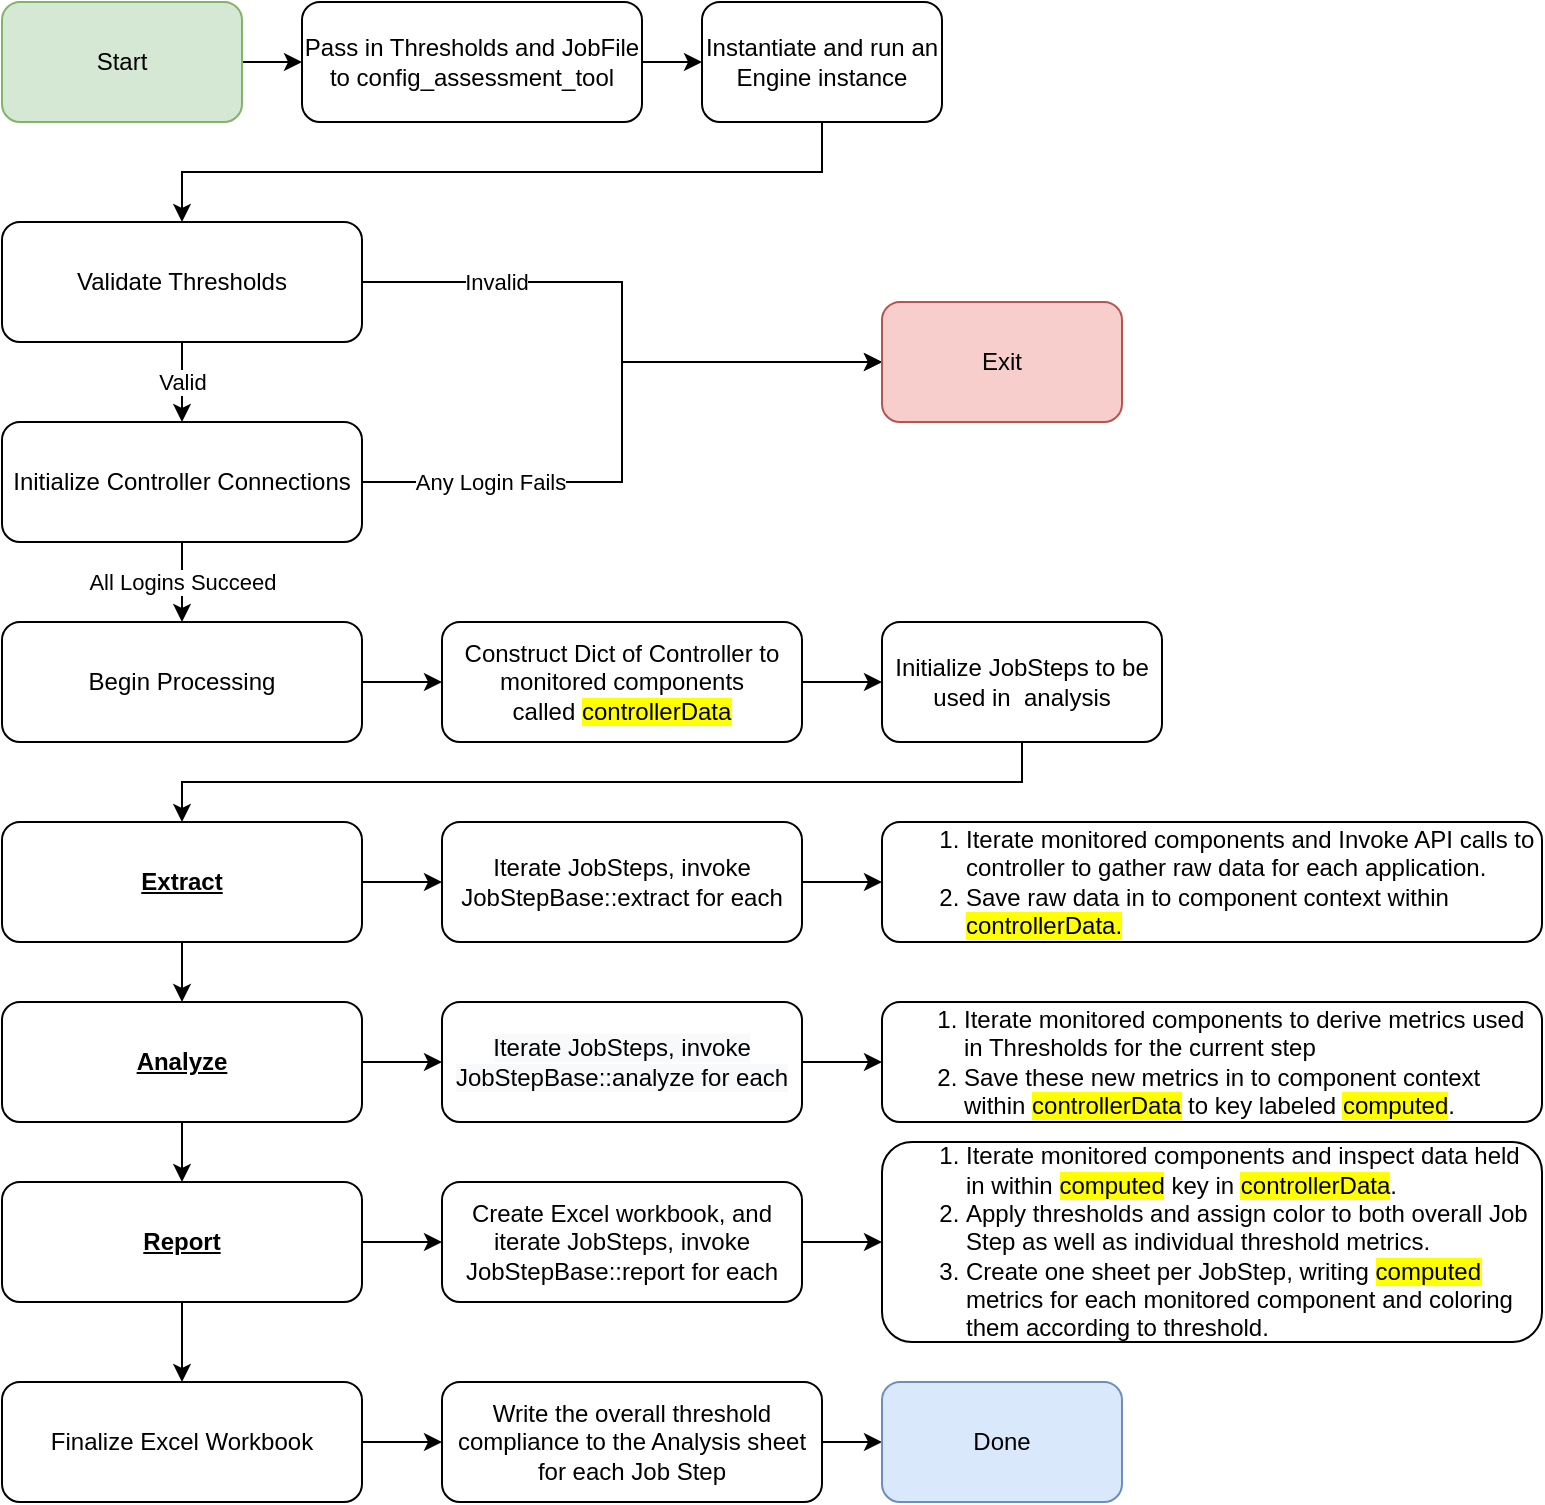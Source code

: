 <mxfile version="14.9.2" type="device"><diagram id="189dm8DhsANhzlzVvvAb" name="Page-1"><mxGraphModel dx="1186" dy="763" grid="1" gridSize="10" guides="1" tooltips="1" connect="1" arrows="1" fold="1" page="1" pageScale="1" pageWidth="850" pageHeight="1100" math="0" shadow="0"><root><mxCell id="0"/><mxCell id="1" parent="0"/><mxCell id="9zfPAWhxmv_EThNihYac-25" style="edgeStyle=orthogonalEdgeStyle;rounded=0;orthogonalLoop=1;jettySize=auto;html=1;exitX=0.5;exitY=1;exitDx=0;exitDy=0;entryX=0.5;entryY=0;entryDx=0;entryDy=0;" edge="1" parent="1" source="9zfPAWhxmv_EThNihYac-2" target="9zfPAWhxmv_EThNihYac-9"><mxGeometry relative="1" as="geometry"/></mxCell><mxCell id="9zfPAWhxmv_EThNihYac-2" value="Instantiate and run an Engine instance" style="rounded=1;whiteSpace=wrap;html=1;" vertex="1" parent="1"><mxGeometry x="410" y="120" width="120" height="60" as="geometry"/></mxCell><mxCell id="9zfPAWhxmv_EThNihYac-13" value="Valid" style="edgeStyle=orthogonalEdgeStyle;rounded=0;orthogonalLoop=1;jettySize=auto;html=1;" edge="1" parent="1" source="9zfPAWhxmv_EThNihYac-9" target="9zfPAWhxmv_EThNihYac-12"><mxGeometry relative="1" as="geometry"/></mxCell><mxCell id="9zfPAWhxmv_EThNihYac-26" value="Invalid" style="edgeStyle=orthogonalEdgeStyle;rounded=0;orthogonalLoop=1;jettySize=auto;html=1;exitX=1;exitY=0.5;exitDx=0;exitDy=0;entryX=0;entryY=0.5;entryDx=0;entryDy=0;" edge="1" parent="1" source="9zfPAWhxmv_EThNihYac-9" target="9zfPAWhxmv_EThNihYac-61"><mxGeometry x="-0.556" relative="1" as="geometry"><mxPoint x="530" y="290" as="targetPoint"/><mxPoint as="offset"/></mxGeometry></mxCell><mxCell id="9zfPAWhxmv_EThNihYac-9" value="Validate Thresholds" style="rounded=1;whiteSpace=wrap;html=1;" vertex="1" parent="1"><mxGeometry x="60" y="230" width="180" height="60" as="geometry"/></mxCell><mxCell id="9zfPAWhxmv_EThNihYac-27" value="Any Login Fails" style="edgeStyle=orthogonalEdgeStyle;rounded=0;orthogonalLoop=1;jettySize=auto;html=1;entryX=0;entryY=0.5;entryDx=0;entryDy=0;" edge="1" parent="1" source="9zfPAWhxmv_EThNihYac-12" target="9zfPAWhxmv_EThNihYac-61"><mxGeometry x="-0.6" relative="1" as="geometry"><mxPoint x="500" y="310" as="targetPoint"/><mxPoint as="offset"/></mxGeometry></mxCell><mxCell id="9zfPAWhxmv_EThNihYac-30" value="All Logins Succeed" style="edgeStyle=orthogonalEdgeStyle;rounded=0;orthogonalLoop=1;jettySize=auto;html=1;" edge="1" parent="1" source="9zfPAWhxmv_EThNihYac-12" target="9zfPAWhxmv_EThNihYac-29"><mxGeometry relative="1" as="geometry"/></mxCell><mxCell id="9zfPAWhxmv_EThNihYac-12" value="Initialize Controller Connections" style="rounded=1;whiteSpace=wrap;html=1;" vertex="1" parent="1"><mxGeometry x="60" y="330" width="180" height="60" as="geometry"/></mxCell><mxCell id="9zfPAWhxmv_EThNihYac-23" style="edgeStyle=orthogonalEdgeStyle;rounded=0;orthogonalLoop=1;jettySize=auto;html=1;exitX=1;exitY=0.5;exitDx=0;exitDy=0;entryX=0;entryY=0.5;entryDx=0;entryDy=0;" edge="1" parent="1" source="9zfPAWhxmv_EThNihYac-62" target="9zfPAWhxmv_EThNihYac-18"><mxGeometry relative="1" as="geometry"><mxPoint x="180" y="150" as="sourcePoint"/></mxGeometry></mxCell><mxCell id="9zfPAWhxmv_EThNihYac-24" style="edgeStyle=orthogonalEdgeStyle;rounded=0;orthogonalLoop=1;jettySize=auto;html=1;exitX=1;exitY=0.5;exitDx=0;exitDy=0;entryX=0;entryY=0.5;entryDx=0;entryDy=0;" edge="1" parent="1" source="9zfPAWhxmv_EThNihYac-18" target="9zfPAWhxmv_EThNihYac-2"><mxGeometry relative="1" as="geometry"/></mxCell><mxCell id="9zfPAWhxmv_EThNihYac-18" value="Pass in Thresholds and JobFile to config_assessment_tool" style="rounded=1;whiteSpace=wrap;html=1;" vertex="1" parent="1"><mxGeometry x="210" y="120" width="170" height="60" as="geometry"/></mxCell><mxCell id="9zfPAWhxmv_EThNihYac-32" value="" style="edgeStyle=orthogonalEdgeStyle;rounded=0;orthogonalLoop=1;jettySize=auto;html=1;" edge="1" parent="1" source="9zfPAWhxmv_EThNihYac-29" target="9zfPAWhxmv_EThNihYac-31"><mxGeometry relative="1" as="geometry"/></mxCell><mxCell id="9zfPAWhxmv_EThNihYac-29" value="Begin Processing" style="rounded=1;whiteSpace=wrap;html=1;" vertex="1" parent="1"><mxGeometry x="60" y="430" width="180" height="60" as="geometry"/></mxCell><mxCell id="9zfPAWhxmv_EThNihYac-34" value="" style="edgeStyle=orthogonalEdgeStyle;rounded=0;orthogonalLoop=1;jettySize=auto;html=1;" edge="1" parent="1" source="9zfPAWhxmv_EThNihYac-31" target="9zfPAWhxmv_EThNihYac-33"><mxGeometry relative="1" as="geometry"/></mxCell><mxCell id="9zfPAWhxmv_EThNihYac-31" value="Construct Dict of Controller to monitored components called&amp;nbsp;&lt;span style=&quot;background-color: rgb(255 , 255 , 0)&quot;&gt;controllerData&lt;/span&gt;" style="rounded=1;whiteSpace=wrap;html=1;" vertex="1" parent="1"><mxGeometry x="280" y="430" width="180" height="60" as="geometry"/></mxCell><mxCell id="9zfPAWhxmv_EThNihYac-36" value="" style="edgeStyle=orthogonalEdgeStyle;rounded=0;orthogonalLoop=1;jettySize=auto;html=1;exitX=0.5;exitY=1;exitDx=0;exitDy=0;" edge="1" parent="1" source="9zfPAWhxmv_EThNihYac-33" target="9zfPAWhxmv_EThNihYac-35"><mxGeometry relative="1" as="geometry"><Array as="points"><mxPoint x="570" y="510"/><mxPoint x="150" y="510"/></Array></mxGeometry></mxCell><mxCell id="9zfPAWhxmv_EThNihYac-33" value="Initialize JobSteps to be used in&amp;nbsp; analysis" style="rounded=1;whiteSpace=wrap;html=1;" vertex="1" parent="1"><mxGeometry x="500" y="430" width="140" height="60" as="geometry"/></mxCell><mxCell id="9zfPAWhxmv_EThNihYac-38" value="" style="edgeStyle=orthogonalEdgeStyle;rounded=0;orthogonalLoop=1;jettySize=auto;html=1;" edge="1" parent="1" source="9zfPAWhxmv_EThNihYac-35" target="9zfPAWhxmv_EThNihYac-37"><mxGeometry relative="1" as="geometry"/></mxCell><mxCell id="9zfPAWhxmv_EThNihYac-42" value="" style="edgeStyle=orthogonalEdgeStyle;rounded=0;orthogonalLoop=1;jettySize=auto;html=1;" edge="1" parent="1" source="9zfPAWhxmv_EThNihYac-35" target="9zfPAWhxmv_EThNihYac-41"><mxGeometry relative="1" as="geometry"/></mxCell><mxCell id="9zfPAWhxmv_EThNihYac-35" value="&lt;b&gt;&lt;u&gt;Extract&lt;/u&gt;&lt;/b&gt;" style="rounded=1;whiteSpace=wrap;html=1;" vertex="1" parent="1"><mxGeometry x="60" y="530" width="180" height="60" as="geometry"/></mxCell><mxCell id="9zfPAWhxmv_EThNihYac-40" value="" style="edgeStyle=orthogonalEdgeStyle;rounded=0;orthogonalLoop=1;jettySize=auto;html=1;" edge="1" parent="1" source="9zfPAWhxmv_EThNihYac-37" target="9zfPAWhxmv_EThNihYac-39"><mxGeometry relative="1" as="geometry"/></mxCell><mxCell id="9zfPAWhxmv_EThNihYac-44" value="" style="edgeStyle=orthogonalEdgeStyle;rounded=0;orthogonalLoop=1;jettySize=auto;html=1;" edge="1" parent="1" source="9zfPAWhxmv_EThNihYac-37" target="9zfPAWhxmv_EThNihYac-43"><mxGeometry relative="1" as="geometry"/></mxCell><mxCell id="9zfPAWhxmv_EThNihYac-37" value="&lt;b&gt;&lt;u&gt;Analyze&lt;/u&gt;&lt;/b&gt;" style="rounded=1;whiteSpace=wrap;html=1;" vertex="1" parent="1"><mxGeometry x="60" y="620" width="180" height="60" as="geometry"/></mxCell><mxCell id="9zfPAWhxmv_EThNihYac-46" value="" style="edgeStyle=orthogonalEdgeStyle;rounded=0;orthogonalLoop=1;jettySize=auto;html=1;" edge="1" parent="1" source="9zfPAWhxmv_EThNihYac-39" target="9zfPAWhxmv_EThNihYac-45"><mxGeometry relative="1" as="geometry"/></mxCell><mxCell id="9zfPAWhxmv_EThNihYac-56" value="" style="edgeStyle=orthogonalEdgeStyle;rounded=0;orthogonalLoop=1;jettySize=auto;html=1;" edge="1" parent="1" source="9zfPAWhxmv_EThNihYac-39" target="9zfPAWhxmv_EThNihYac-55"><mxGeometry relative="1" as="geometry"/></mxCell><mxCell id="9zfPAWhxmv_EThNihYac-39" value="&lt;b&gt;&lt;u&gt;Report&lt;/u&gt;&lt;/b&gt;" style="rounded=1;whiteSpace=wrap;html=1;" vertex="1" parent="1"><mxGeometry x="60" y="710" width="180" height="60" as="geometry"/></mxCell><mxCell id="9zfPAWhxmv_EThNihYac-48" value="" style="edgeStyle=orthogonalEdgeStyle;rounded=0;orthogonalLoop=1;jettySize=auto;html=1;" edge="1" parent="1" source="9zfPAWhxmv_EThNihYac-41" target="9zfPAWhxmv_EThNihYac-47"><mxGeometry relative="1" as="geometry"/></mxCell><mxCell id="9zfPAWhxmv_EThNihYac-41" value="Iterate JobSteps, invoke JobStepBase::extract for each" style="rounded=1;whiteSpace=wrap;html=1;" vertex="1" parent="1"><mxGeometry x="280" y="530" width="180" height="60" as="geometry"/></mxCell><mxCell id="9zfPAWhxmv_EThNihYac-50" value="" style="edgeStyle=orthogonalEdgeStyle;rounded=0;orthogonalLoop=1;jettySize=auto;html=1;" edge="1" parent="1" source="9zfPAWhxmv_EThNihYac-43" target="9zfPAWhxmv_EThNihYac-49"><mxGeometry relative="1" as="geometry"/></mxCell><mxCell id="9zfPAWhxmv_EThNihYac-43" value="&lt;span style=&quot;color: rgb(0 , 0 , 0) ; font-family: &amp;#34;helvetica&amp;#34; ; font-size: 12px ; font-style: normal ; font-weight: 400 ; letter-spacing: normal ; text-align: center ; text-indent: 0px ; text-transform: none ; word-spacing: 0px ; background-color: rgb(248 , 249 , 250) ; display: inline ; float: none&quot;&gt;Iterate JobSteps, invoke JobStepBase::analyze for each&lt;/span&gt;" style="rounded=1;whiteSpace=wrap;html=1;" vertex="1" parent="1"><mxGeometry x="280" y="620" width="180" height="60" as="geometry"/></mxCell><mxCell id="9zfPAWhxmv_EThNihYac-54" value="" style="edgeStyle=orthogonalEdgeStyle;rounded=0;orthogonalLoop=1;jettySize=auto;html=1;" edge="1" parent="1" source="9zfPAWhxmv_EThNihYac-45" target="9zfPAWhxmv_EThNihYac-53"><mxGeometry relative="1" as="geometry"/></mxCell><mxCell id="9zfPAWhxmv_EThNihYac-45" value="Create Excel workbook, and iterate JobSteps, invoke JobStepBase::report for each" style="rounded=1;whiteSpace=wrap;html=1;" vertex="1" parent="1"><mxGeometry x="280" y="710" width="180" height="60" as="geometry"/></mxCell><mxCell id="9zfPAWhxmv_EThNihYac-47" value="&lt;ol&gt;&lt;li&gt;Iterate monitored components and Invoke API calls to controller to gather raw data for each application.&lt;/li&gt;&lt;li&gt;Save raw data in to component context within &lt;span style=&quot;background-color: rgb(255 , 255 , 0)&quot;&gt;controllerData.&lt;/span&gt;&lt;/li&gt;&lt;/ol&gt;" style="rounded=1;whiteSpace=wrap;html=1;align=left;" vertex="1" parent="1"><mxGeometry x="500" y="530" width="330" height="60" as="geometry"/></mxCell><mxCell id="9zfPAWhxmv_EThNihYac-49" value="&lt;ol style=&quot;text-align: left&quot;&gt;&lt;li&gt;Iterate monitored components to derive metrics used in Thresholds for the current step&lt;/li&gt;&lt;li&gt;Save these new metrics in to component context within&amp;nbsp;&lt;span style=&quot;background-color: rgb(255 , 255 , 0)&quot;&gt;controllerData&lt;/span&gt;&lt;span style=&quot;background-color: rgb(255 , 255 , 255)&quot;&gt; to key labeled &lt;/span&gt;&lt;span style=&quot;background-color: rgb(255 , 255 , 0)&quot;&gt;computed&lt;/span&gt;&lt;span style=&quot;background-color: rgb(255 , 255 , 255)&quot;&gt;.&lt;/span&gt;&lt;/li&gt;&lt;/ol&gt;" style="rounded=1;whiteSpace=wrap;html=1;" vertex="1" parent="1"><mxGeometry x="500" y="620" width="330" height="60" as="geometry"/></mxCell><mxCell id="9zfPAWhxmv_EThNihYac-53" value="&lt;ol&gt;&lt;li&gt;Iterate monitored components and inspect data held in within&lt;span style=&quot;background-color: rgb(255 , 255 , 255)&quot;&gt;&amp;nbsp;&lt;/span&gt;&lt;span style=&quot;background-color: rgb(255 , 255 , 0)&quot;&gt;computed&lt;/span&gt;&lt;span style=&quot;background-color: rgb(255 , 255 , 255)&quot;&gt;&amp;nbsp;key in&amp;nbsp;&lt;/span&gt;&lt;span style=&quot;background-color: rgb(255 , 255 , 0)&quot;&gt;controllerData&lt;/span&gt;.&lt;/li&gt;&lt;li&gt;Apply thresholds and assign color to both overall Job Step as well as individual threshold metrics.&lt;/li&gt;&lt;li&gt;Create one sheet per JobStep, writing &lt;span style=&quot;background-color: rgb(255 , 255 , 0)&quot;&gt;computed&lt;/span&gt; metrics for each monitored component and coloring them according to threshold.&amp;nbsp;&lt;/li&gt;&lt;/ol&gt;" style="rounded=1;whiteSpace=wrap;html=1;align=left;" vertex="1" parent="1"><mxGeometry x="500" y="690" width="330" height="100" as="geometry"/></mxCell><mxCell id="9zfPAWhxmv_EThNihYac-58" value="" style="edgeStyle=orthogonalEdgeStyle;rounded=0;orthogonalLoop=1;jettySize=auto;html=1;" edge="1" parent="1" source="9zfPAWhxmv_EThNihYac-55" target="9zfPAWhxmv_EThNihYac-57"><mxGeometry relative="1" as="geometry"/></mxCell><mxCell id="9zfPAWhxmv_EThNihYac-55" value="Finalize Excel Workbook" style="rounded=1;whiteSpace=wrap;html=1;" vertex="1" parent="1"><mxGeometry x="60" y="810" width="180" height="60" as="geometry"/></mxCell><mxCell id="9zfPAWhxmv_EThNihYac-60" value="" style="edgeStyle=orthogonalEdgeStyle;rounded=0;orthogonalLoop=1;jettySize=auto;html=1;" edge="1" parent="1" source="9zfPAWhxmv_EThNihYac-57" target="9zfPAWhxmv_EThNihYac-59"><mxGeometry relative="1" as="geometry"/></mxCell><mxCell id="9zfPAWhxmv_EThNihYac-57" value="Write the overall threshold compliance to the Analysis sheet for each Job Step" style="rounded=1;whiteSpace=wrap;html=1;" vertex="1" parent="1"><mxGeometry x="280" y="810" width="190" height="60" as="geometry"/></mxCell><mxCell id="9zfPAWhxmv_EThNihYac-59" value="Done" style="rounded=1;whiteSpace=wrap;html=1;fillColor=#dae8fc;strokeColor=#6c8ebf;" vertex="1" parent="1"><mxGeometry x="500" y="810" width="120" height="60" as="geometry"/></mxCell><mxCell id="9zfPAWhxmv_EThNihYac-61" value="Exit" style="rounded=1;whiteSpace=wrap;html=1;fillColor=#f8cecc;strokeColor=#b85450;" vertex="1" parent="1"><mxGeometry x="500" y="270" width="120" height="60" as="geometry"/></mxCell><mxCell id="9zfPAWhxmv_EThNihYac-62" value="Start" style="rounded=1;whiteSpace=wrap;html=1;fillColor=#d5e8d4;strokeColor=#82b366;" vertex="1" parent="1"><mxGeometry x="60" y="120" width="120" height="60" as="geometry"/></mxCell></root></mxGraphModel></diagram></mxfile>